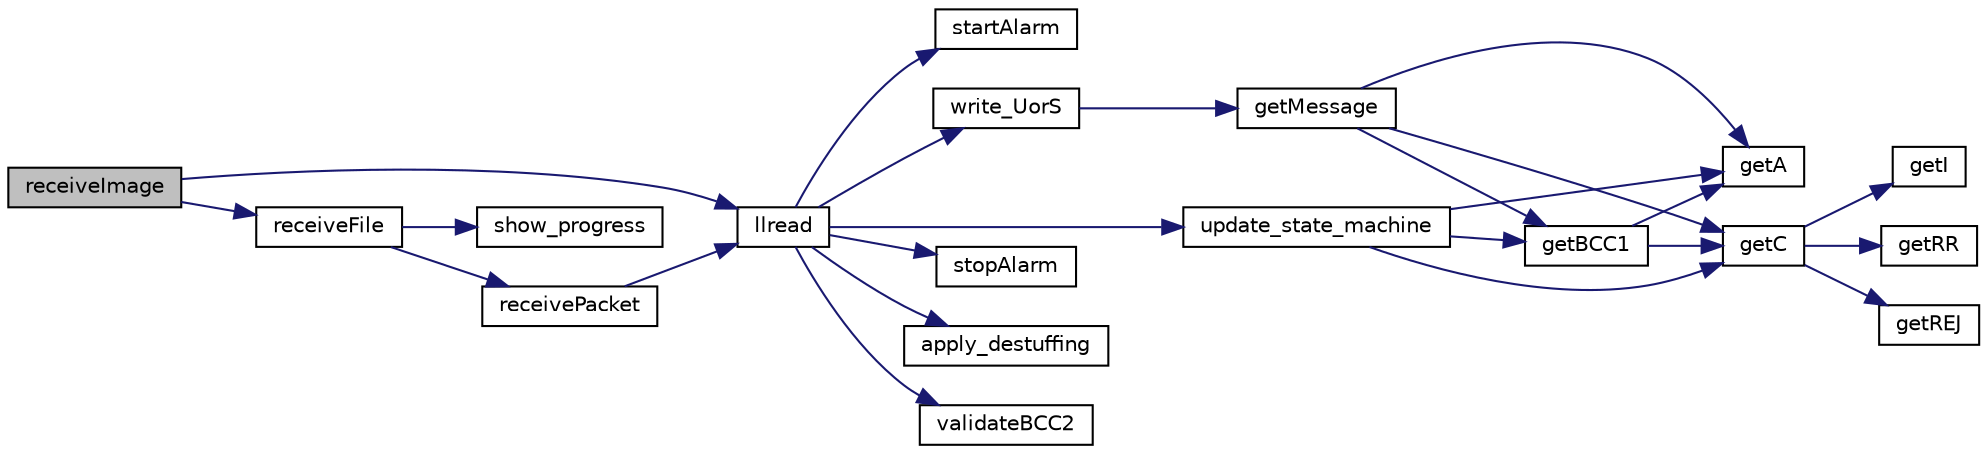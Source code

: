 digraph "receiveImage"
{
  edge [fontname="Helvetica",fontsize="10",labelfontname="Helvetica",labelfontsize="10"];
  node [fontname="Helvetica",fontsize="10",shape=record];
  rankdir="LR";
  Node1 [label="receiveImage",height=0.2,width=0.4,color="black", fillcolor="grey75", style="filled", fontcolor="black"];
  Node1 -> Node2 [color="midnightblue",fontsize="10",style="solid",fontname="Helvetica"];
  Node2 [label="receiveFile",height=0.2,width=0.4,color="black", fillcolor="white", style="filled",URL="$_app_protocol_8c.html#a04f67022bd1631babfe280130d4e2652"];
  Node2 -> Node3 [color="midnightblue",fontsize="10",style="solid",fontname="Helvetica"];
  Node3 [label="receivePacket",height=0.2,width=0.4,color="black", fillcolor="white", style="filled",URL="$_app_protocol_8c.html#a9f88cc77297a74876f2da9d2d625a45a"];
  Node3 -> Node4 [color="midnightblue",fontsize="10",style="solid",fontname="Helvetica"];
  Node4 [label="llread",height=0.2,width=0.4,color="black", fillcolor="white", style="filled",URL="$_data_link_protocol_8c.html#a817ab883a4ff26223483ed9d739b8fd8"];
  Node4 -> Node5 [color="midnightblue",fontsize="10",style="solid",fontname="Helvetica"];
  Node5 [label="startAlarm",height=0.2,width=0.4,color="black", fillcolor="white", style="filled",URL="$_data_link_protocol_8c.html#a49297b2b7505288d30cfe8a7e5ed19eb"];
  Node4 -> Node6 [color="midnightblue",fontsize="10",style="solid",fontname="Helvetica"];
  Node6 [label="update_state_machine",height=0.2,width=0.4,color="black", fillcolor="white", style="filled",URL="$_data_link_protocol_8c.html#ae6b9522ed0e0617707ec39205ac3d66b"];
  Node6 -> Node7 [color="midnightblue",fontsize="10",style="solid",fontname="Helvetica"];
  Node7 [label="getA",height=0.2,width=0.4,color="black", fillcolor="white", style="filled",URL="$_data_link_protocol_8c.html#a6a7b7f464b479f94feff8d9a00b18641"];
  Node6 -> Node8 [color="midnightblue",fontsize="10",style="solid",fontname="Helvetica"];
  Node8 [label="getC",height=0.2,width=0.4,color="black", fillcolor="white", style="filled",URL="$_data_link_protocol_8c.html#aaa901ccedf05fba90552bdacbd11d3e9"];
  Node8 -> Node9 [color="midnightblue",fontsize="10",style="solid",fontname="Helvetica"];
  Node9 [label="getI",height=0.2,width=0.4,color="black", fillcolor="white", style="filled",URL="$_data_link_protocol_8c.html#a1e4dbedff6dab62b362ac8ce0c34db2b"];
  Node8 -> Node10 [color="midnightblue",fontsize="10",style="solid",fontname="Helvetica"];
  Node10 [label="getRR",height=0.2,width=0.4,color="black", fillcolor="white", style="filled",URL="$_data_link_protocol_8c.html#a61563a2133275f81530af205df721370"];
  Node8 -> Node11 [color="midnightblue",fontsize="10",style="solid",fontname="Helvetica"];
  Node11 [label="getREJ",height=0.2,width=0.4,color="black", fillcolor="white", style="filled",URL="$_data_link_protocol_8c.html#abaa3708a048ddc5767862379efc6a548"];
  Node6 -> Node12 [color="midnightblue",fontsize="10",style="solid",fontname="Helvetica"];
  Node12 [label="getBCC1",height=0.2,width=0.4,color="black", fillcolor="white", style="filled",URL="$_data_link_protocol_8c.html#afa532baada4350c6ed5b8193170b419d"];
  Node12 -> Node7 [color="midnightblue",fontsize="10",style="solid",fontname="Helvetica"];
  Node12 -> Node8 [color="midnightblue",fontsize="10",style="solid",fontname="Helvetica"];
  Node4 -> Node13 [color="midnightblue",fontsize="10",style="solid",fontname="Helvetica"];
  Node13 [label="stopAlarm",height=0.2,width=0.4,color="black", fillcolor="white", style="filled",URL="$_data_link_protocol_8c.html#a7ae58fc4d576671de97e4eab7d92d8ce"];
  Node4 -> Node14 [color="midnightblue",fontsize="10",style="solid",fontname="Helvetica"];
  Node14 [label="apply_destuffing",height=0.2,width=0.4,color="black", fillcolor="white", style="filled",URL="$_data_link_protocol_8c.html#ae36e00d7a30049b1b576c2ade31f6544"];
  Node4 -> Node15 [color="midnightblue",fontsize="10",style="solid",fontname="Helvetica"];
  Node15 [label="validateBCC2",height=0.2,width=0.4,color="black", fillcolor="white", style="filled",URL="$_data_link_protocol_8c.html#a8cc2689cf337466f422f4c3647b6b558"];
  Node4 -> Node16 [color="midnightblue",fontsize="10",style="solid",fontname="Helvetica"];
  Node16 [label="write_UorS",height=0.2,width=0.4,color="black", fillcolor="white", style="filled",URL="$_data_link_protocol_8c.html#a91dbcb5921f187a9984cc67ea03398fc"];
  Node16 -> Node17 [color="midnightblue",fontsize="10",style="solid",fontname="Helvetica"];
  Node17 [label="getMessage",height=0.2,width=0.4,color="black", fillcolor="white", style="filled",URL="$_data_link_protocol_8c.html#a15fda084e7c867a3bbec56c610d51328"];
  Node17 -> Node7 [color="midnightblue",fontsize="10",style="solid",fontname="Helvetica"];
  Node17 -> Node8 [color="midnightblue",fontsize="10",style="solid",fontname="Helvetica"];
  Node17 -> Node12 [color="midnightblue",fontsize="10",style="solid",fontname="Helvetica"];
  Node2 -> Node18 [color="midnightblue",fontsize="10",style="solid",fontname="Helvetica"];
  Node18 [label="show_progress",height=0.2,width=0.4,color="black", fillcolor="white", style="filled",URL="$_app_protocol_8c.html#a5e7b721b0e6dfd145cd681f4fcc6563f"];
  Node1 -> Node4 [color="midnightblue",fontsize="10",style="solid",fontname="Helvetica"];
}
